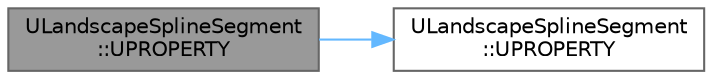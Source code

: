 digraph "ULandscapeSplineSegment::UPROPERTY"
{
 // INTERACTIVE_SVG=YES
 // LATEX_PDF_SIZE
  bgcolor="transparent";
  edge [fontname=Helvetica,fontsize=10,labelfontname=Helvetica,labelfontsize=10];
  node [fontname=Helvetica,fontsize=10,shape=box,height=0.2,width=0.4];
  rankdir="LR";
  Node1 [id="Node000001",label="ULandscapeSplineSegment\l::UPROPERTY",height=0.2,width=0.4,color="gray40", fillcolor="grey60", style="filled", fontcolor="black",tooltip="Bounds of points."];
  Node1 -> Node2 [id="edge1_Node000001_Node000002",color="steelblue1",style="solid",tooltip=" "];
  Node2 [id="Node000002",label="ULandscapeSplineSegment\l::UPROPERTY",height=0.2,width=0.4,color="grey40", fillcolor="white", style="filled",URL="$dc/daf/classULandscapeSplineSegment.html#a070621858a5a17f8d060437aba09a98a",tooltip="Actual data for spline."];
}
